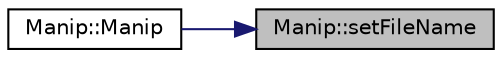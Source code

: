 digraph "Manip::setFileName"
{
 // LATEX_PDF_SIZE
  edge [fontname="Helvetica",fontsize="10",labelfontname="Helvetica",labelfontsize="10"];
  node [fontname="Helvetica",fontsize="10",shape=record];
  rankdir="RL";
  Node1 [label="Manip::setFileName",height=0.2,width=0.4,color="black", fillcolor="grey75", style="filled", fontcolor="black",tooltip=" "];
  Node1 -> Node2 [dir="back",color="midnightblue",fontsize="10",style="solid",fontname="Helvetica"];
  Node2 [label="Manip::Manip",height=0.2,width=0.4,color="black", fillcolor="white", style="filled",URL="$class_manip.html#a1892affeed8fa28c902d10a2cf77ea4e",tooltip=" "];
}
